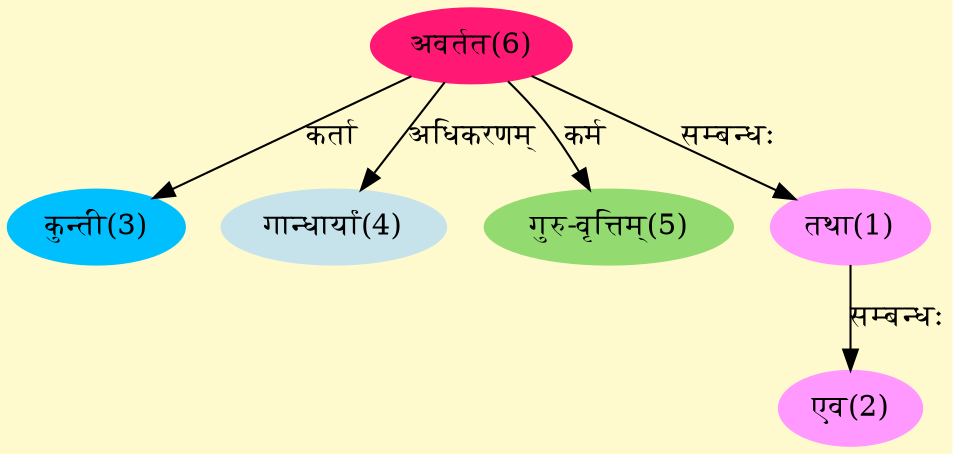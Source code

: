 digraph G{
rankdir=BT;
 compound=true;
 bgcolor="lemonchiffon1";
Node1 [style=filled, color="#FF99FF" label = "तथा(1)"]
Node6 [style=filled, color="#FF1975" label = "अवर्तत(6)"]
Node2 [style=filled, color="#FF99FF" label = "एव(2)"]
Node3 [style=filled, color="#00BFFF" label = "कुन्ती(3)"]
Node4 [style=filled, color="#C6E2EB" label = "गान्धार्यां(4)"]
Node5 [style=filled, color="#93DB70" label = "गुरु-वृत्तिम्(5)"]
/* Start of Relations section */

Node1 -> Node6 [  label="सम्बन्धः"  dir="back" ]
Node2 -> Node1 [  label="सम्बन्धः"  dir="back" ]
Node3 -> Node6 [  label="कर्ता"  dir="back" ]
Node4 -> Node6 [  label="अधिकरणम्"  dir="back" ]
Node5 -> Node6 [  label="कर्म"  dir="back" ]
}
